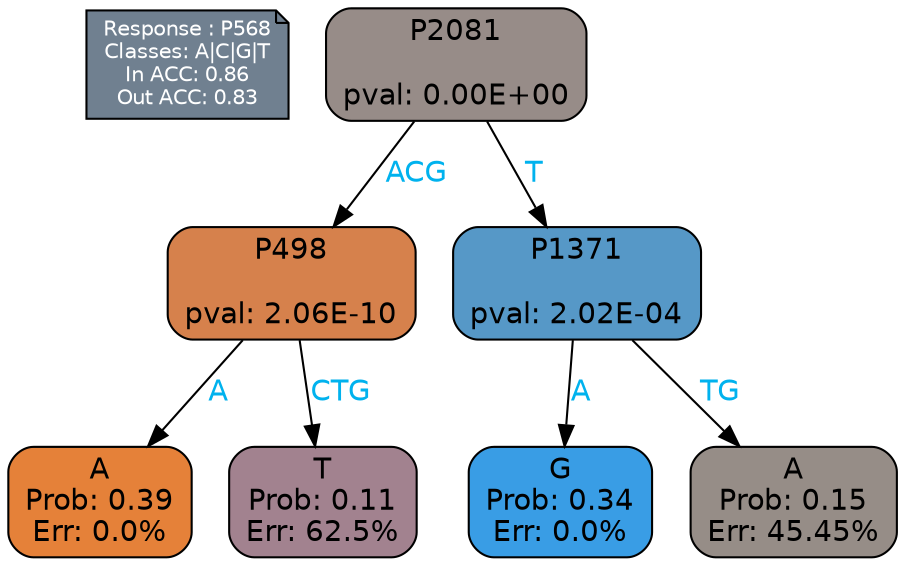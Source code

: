 digraph Tree {
node [shape=box, style="filled, rounded", color="black", fontname=helvetica] ;
graph [ranksep=equally, splines=polylines, bgcolor=transparent, dpi=600] ;
edge [fontname=helvetica] ;
LEGEND [label="Response : P568
Classes: A|C|G|T
In ACC: 0.86
Out ACC: 0.83
",shape=note,align=left,style=filled,fillcolor="slategray",fontcolor="white",fontsize=10];1 [label="P2081

pval: 0.00E+00", fillcolor="#978c88"] ;
2 [label="P498

pval: 2.06E-10", fillcolor="#d6814c"] ;
3 [label="A
Prob: 0.39
Err: 0.0%", fillcolor="#e58139"] ;
4 [label="T
Prob: 0.11
Err: 62.5%", fillcolor="#a2828f"] ;
5 [label="P1371

pval: 2.02E-04", fillcolor="#5698c7"] ;
6 [label="G
Prob: 0.34
Err: 0.0%", fillcolor="#399de5"] ;
7 [label="A
Prob: 0.15
Err: 45.45%", fillcolor="#968d87"] ;
1 -> 2 [label="ACG",fontcolor=deepskyblue2] ;
1 -> 5 [label="T",fontcolor=deepskyblue2] ;
2 -> 3 [label="A",fontcolor=deepskyblue2] ;
2 -> 4 [label="CTG",fontcolor=deepskyblue2] ;
5 -> 6 [label="A",fontcolor=deepskyblue2] ;
5 -> 7 [label="TG",fontcolor=deepskyblue2] ;
{rank = same; 3;4;6;7;}{rank = same; LEGEND;1;}}